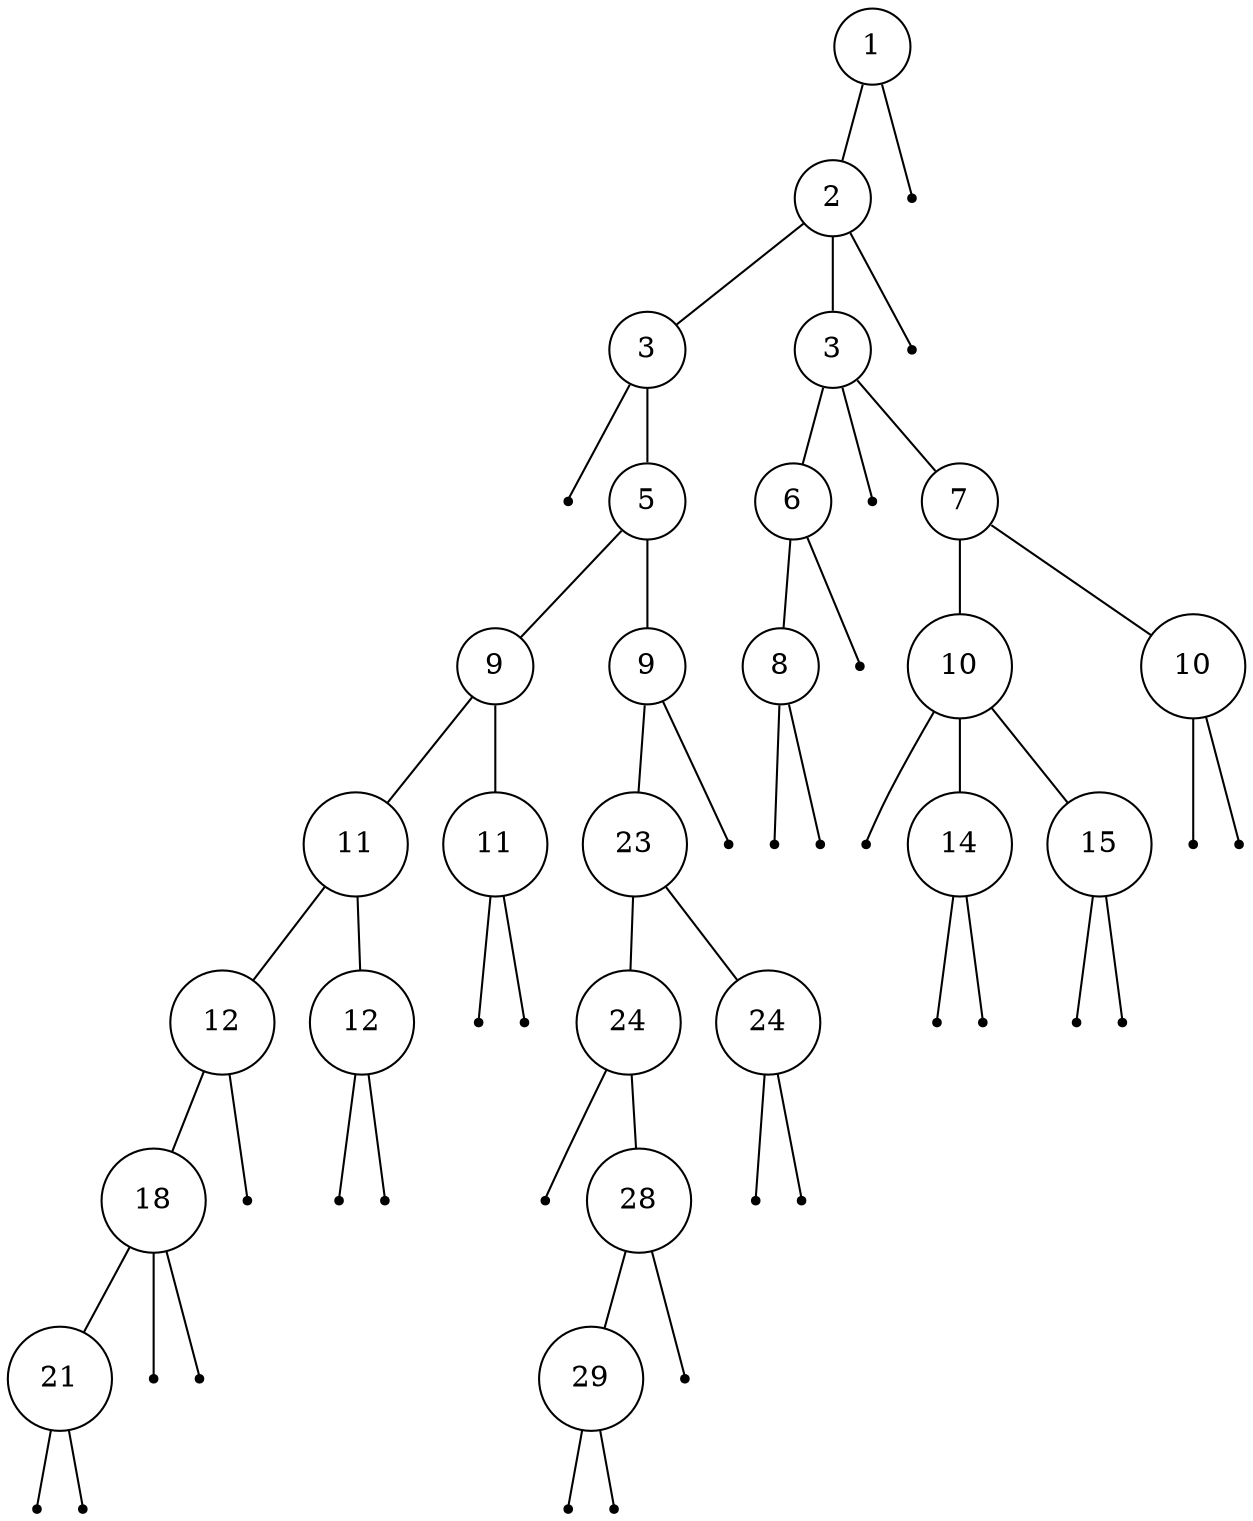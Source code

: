 digraph {
  edge [arrowhead = none, arrowtail=none];
treeimplementationSchroderTreeImpl7ea987ac [label="1", shape=circle, width=0.1];
treeimplementationSchroderTreeImpl7ea987ac -> treeimplementationSchroderTreeImpl12a3a380;
treeimplementationSchroderTreeImpl7ea987ac -> treeimplementationSchroderTreeImpl29453f44;
treeimplementationSchroderTreeImpl12a3a380 [label="2", shape=circle, width=0.1];
treeimplementationSchroderTreeImpl12a3a380 -> treeimplementationSchroderTreeImpl5cad8086;
treeimplementationSchroderTreeImpl12a3a380 -> treeimplementationSchroderTreeImpl6e0be858;
treeimplementationSchroderTreeImpl12a3a380 -> treeimplementationSchroderTreeImpl61bbe9ba;
treeimplementationSchroderTreeImpl5cad8086 [label="3", shape=circle, width=0.1];
treeimplementationSchroderTreeImpl5cad8086 -> treeimplementationSchroderTreeImpl610455d6;
treeimplementationSchroderTreeImpl5cad8086 -> treeimplementationSchroderTreeImpl511d50c0;
treeimplementationSchroderTreeImpl610455d6 [label="", shape=point];
treeimplementationSchroderTreeImpl511d50c0 [label="5", shape=circle, width=0.1];
treeimplementationSchroderTreeImpl511d50c0 -> treeimplementationSchroderTreeImpl60e53b93;
treeimplementationSchroderTreeImpl511d50c0 -> treeimplementationSchroderTreeImpl5e2de80c;
treeimplementationSchroderTreeImpl60e53b93 [label="9", shape=circle, width=0.1];
treeimplementationSchroderTreeImpl60e53b93 -> treeimplementationSchroderTreeImpl1d44bcfa;
treeimplementationSchroderTreeImpl60e53b93 -> treeimplementationSchroderTreeImpl266474c2;
treeimplementationSchroderTreeImpl1d44bcfa [label="11", shape=circle, width=0.1];
treeimplementationSchroderTreeImpl1d44bcfa -> treeimplementationSchroderTreeImpl6f94fa3e;
treeimplementationSchroderTreeImpl1d44bcfa -> treeimplementationSchroderTreeImpl5e481248;
treeimplementationSchroderTreeImpl6f94fa3e [label="12", shape=circle, width=0.1];
treeimplementationSchroderTreeImpl6f94fa3e -> treeimplementationSchroderTreeImpl66d3c617;
treeimplementationSchroderTreeImpl6f94fa3e -> treeimplementationSchroderTreeImpl63947c6b;
treeimplementationSchroderTreeImpl66d3c617 [label="18", shape=circle, width=0.1];
treeimplementationSchroderTreeImpl66d3c617 -> treeimplementationSchroderTreeImpl2b193f2d;
treeimplementationSchroderTreeImpl66d3c617 -> treeimplementationSchroderTreeImpl355da254;
treeimplementationSchroderTreeImpl66d3c617 -> treeimplementationSchroderTreeImpl4dc63996;
treeimplementationSchroderTreeImpl2b193f2d [label="21", shape=circle, width=0.1];
treeimplementationSchroderTreeImpl2b193f2d -> treeimplementationSchroderTreeImpld716361;
treeimplementationSchroderTreeImpl2b193f2d -> treeimplementationSchroderTreeImpl6ff3c5b5;
treeimplementationSchroderTreeImpld716361 [label="", shape=point];
treeimplementationSchroderTreeImpl6ff3c5b5 [label="", shape=point];
treeimplementationSchroderTreeImpl355da254 [label="", shape=point];
treeimplementationSchroderTreeImpl4dc63996 [label="", shape=point];
treeimplementationSchroderTreeImpl63947c6b [label="", shape=point];
treeimplementationSchroderTreeImpl5e481248 [label="12", shape=circle, width=0.1];
treeimplementationSchroderTreeImpl5e481248 -> treeimplementationSchroderTreeImpl3764951d;
treeimplementationSchroderTreeImpl5e481248 -> treeimplementationSchroderTreeImpl4b1210ee;
treeimplementationSchroderTreeImpl3764951d [label="", shape=point];
treeimplementationSchroderTreeImpl4b1210ee [label="", shape=point];
treeimplementationSchroderTreeImpl266474c2 [label="11", shape=circle, width=0.1];
treeimplementationSchroderTreeImpl266474c2 -> treeimplementationSchroderTreeImpl4d7e1886;
treeimplementationSchroderTreeImpl266474c2 -> treeimplementationSchroderTreeImpl3cd1a2f1;
treeimplementationSchroderTreeImpl4d7e1886 [label="", shape=point];
treeimplementationSchroderTreeImpl3cd1a2f1 [label="", shape=point];
treeimplementationSchroderTreeImpl5e2de80c [label="9", shape=circle, width=0.1];
treeimplementationSchroderTreeImpl5e2de80c -> treeimplementationSchroderTreeImpl2f0e140b;
treeimplementationSchroderTreeImpl5e2de80c -> treeimplementationSchroderTreeImpl7440e464;
treeimplementationSchroderTreeImpl2f0e140b [label="23", shape=circle, width=0.1];
treeimplementationSchroderTreeImpl2f0e140b -> treeimplementationSchroderTreeImpl49476842;
treeimplementationSchroderTreeImpl2f0e140b -> treeimplementationSchroderTreeImpl78308db1;
treeimplementationSchroderTreeImpl49476842 [label="24", shape=circle, width=0.1];
treeimplementationSchroderTreeImpl49476842 -> treeimplementationSchroderTreeImpl27c170f0;
treeimplementationSchroderTreeImpl49476842 -> treeimplementationSchroderTreeImpl5451c3a8;
treeimplementationSchroderTreeImpl27c170f0 [label="", shape=point];
treeimplementationSchroderTreeImpl5451c3a8 [label="28", shape=circle, width=0.1];
treeimplementationSchroderTreeImpl5451c3a8 -> treeimplementationSchroderTreeImpl2626b418;
treeimplementationSchroderTreeImpl5451c3a8 -> treeimplementationSchroderTreeImpl5a07e868;
treeimplementationSchroderTreeImpl2626b418 [label="29", shape=circle, width=0.1];
treeimplementationSchroderTreeImpl2626b418 -> treeimplementationSchroderTreeImpl76ed5528;
treeimplementationSchroderTreeImpl2626b418 -> treeimplementationSchroderTreeImpl2c7b84de;
treeimplementationSchroderTreeImpl76ed5528 [label="", shape=point];
treeimplementationSchroderTreeImpl2c7b84de [label="", shape=point];
treeimplementationSchroderTreeImpl5a07e868 [label="", shape=point];
treeimplementationSchroderTreeImpl78308db1 [label="24", shape=circle, width=0.1];
treeimplementationSchroderTreeImpl78308db1 -> treeimplementationSchroderTreeImpl3fee733d;
treeimplementationSchroderTreeImpl78308db1 -> treeimplementationSchroderTreeImpl5acf9800;
treeimplementationSchroderTreeImpl3fee733d [label="", shape=point];
treeimplementationSchroderTreeImpl5acf9800 [label="", shape=point];
treeimplementationSchroderTreeImpl7440e464 [label="", shape=point];
treeimplementationSchroderTreeImpl6e0be858 [label="3", shape=circle, width=0.1];
treeimplementationSchroderTreeImpl6e0be858 -> treeimplementationSchroderTreeImpl4617c264;
treeimplementationSchroderTreeImpl6e0be858 -> treeimplementationSchroderTreeImpl36baf30c;
treeimplementationSchroderTreeImpl6e0be858 -> treeimplementationSchroderTreeImpl7a81197d;
treeimplementationSchroderTreeImpl4617c264 [label="6", shape=circle, width=0.1];
treeimplementationSchroderTreeImpl4617c264 -> treeimplementationSchroderTreeImpl5ca881b5;
treeimplementationSchroderTreeImpl4617c264 -> treeimplementationSchroderTreeImpl24d46ca6;
treeimplementationSchroderTreeImpl5ca881b5 [label="8", shape=circle, width=0.1];
treeimplementationSchroderTreeImpl5ca881b5 -> treeimplementationSchroderTreeImpl4517d9a3;
treeimplementationSchroderTreeImpl5ca881b5 -> treeimplementationSchroderTreeImpl372f7a8d;
treeimplementationSchroderTreeImpl4517d9a3 [label="", shape=point];
treeimplementationSchroderTreeImpl372f7a8d [label="", shape=point];
treeimplementationSchroderTreeImpl24d46ca6 [label="", shape=point];
treeimplementationSchroderTreeImpl36baf30c [label="", shape=point];
treeimplementationSchroderTreeImpl7a81197d [label="7", shape=circle, width=0.1];
treeimplementationSchroderTreeImpl7a81197d -> treeimplementationSchroderTreeImpl2f92e0f4;
treeimplementationSchroderTreeImpl7a81197d -> treeimplementationSchroderTreeImpl28a418fc;
treeimplementationSchroderTreeImpl2f92e0f4 [label="10", shape=circle, width=0.1];
treeimplementationSchroderTreeImpl2f92e0f4 -> treeimplementationSchroderTreeImpl5305068a;
treeimplementationSchroderTreeImpl2f92e0f4 -> treeimplementationSchroderTreeImpl1f32e575;
treeimplementationSchroderTreeImpl2f92e0f4 -> treeimplementationSchroderTreeImpl279f2327;
treeimplementationSchroderTreeImpl5305068a [label="", shape=point];
treeimplementationSchroderTreeImpl1f32e575 [label="14", shape=circle, width=0.1];
treeimplementationSchroderTreeImpl1f32e575 -> treeimplementationSchroderTreeImpl2ff4acd0;
treeimplementationSchroderTreeImpl1f32e575 -> treeimplementationSchroderTreeImpl54bedef2;
treeimplementationSchroderTreeImpl2ff4acd0 [label="", shape=point];
treeimplementationSchroderTreeImpl54bedef2 [label="", shape=point];
treeimplementationSchroderTreeImpl279f2327 [label="15", shape=circle, width=0.1];
treeimplementationSchroderTreeImpl279f2327 -> treeimplementationSchroderTreeImpl5caf905d;
treeimplementationSchroderTreeImpl279f2327 -> treeimplementationSchroderTreeImpl27716f4;
treeimplementationSchroderTreeImpl5caf905d [label="", shape=point];
treeimplementationSchroderTreeImpl27716f4 [label="", shape=point];
treeimplementationSchroderTreeImpl28a418fc [label="10", shape=circle, width=0.1];
treeimplementationSchroderTreeImpl28a418fc -> treeimplementationSchroderTreeImpl8efb846;
treeimplementationSchroderTreeImpl28a418fc -> treeimplementationSchroderTreeImpl2a84aee7;
treeimplementationSchroderTreeImpl8efb846 [label="", shape=point];
treeimplementationSchroderTreeImpl2a84aee7 [label="", shape=point];
treeimplementationSchroderTreeImpl61bbe9ba [label="", shape=point];
treeimplementationSchroderTreeImpl29453f44 [label="", shape=point];
}
